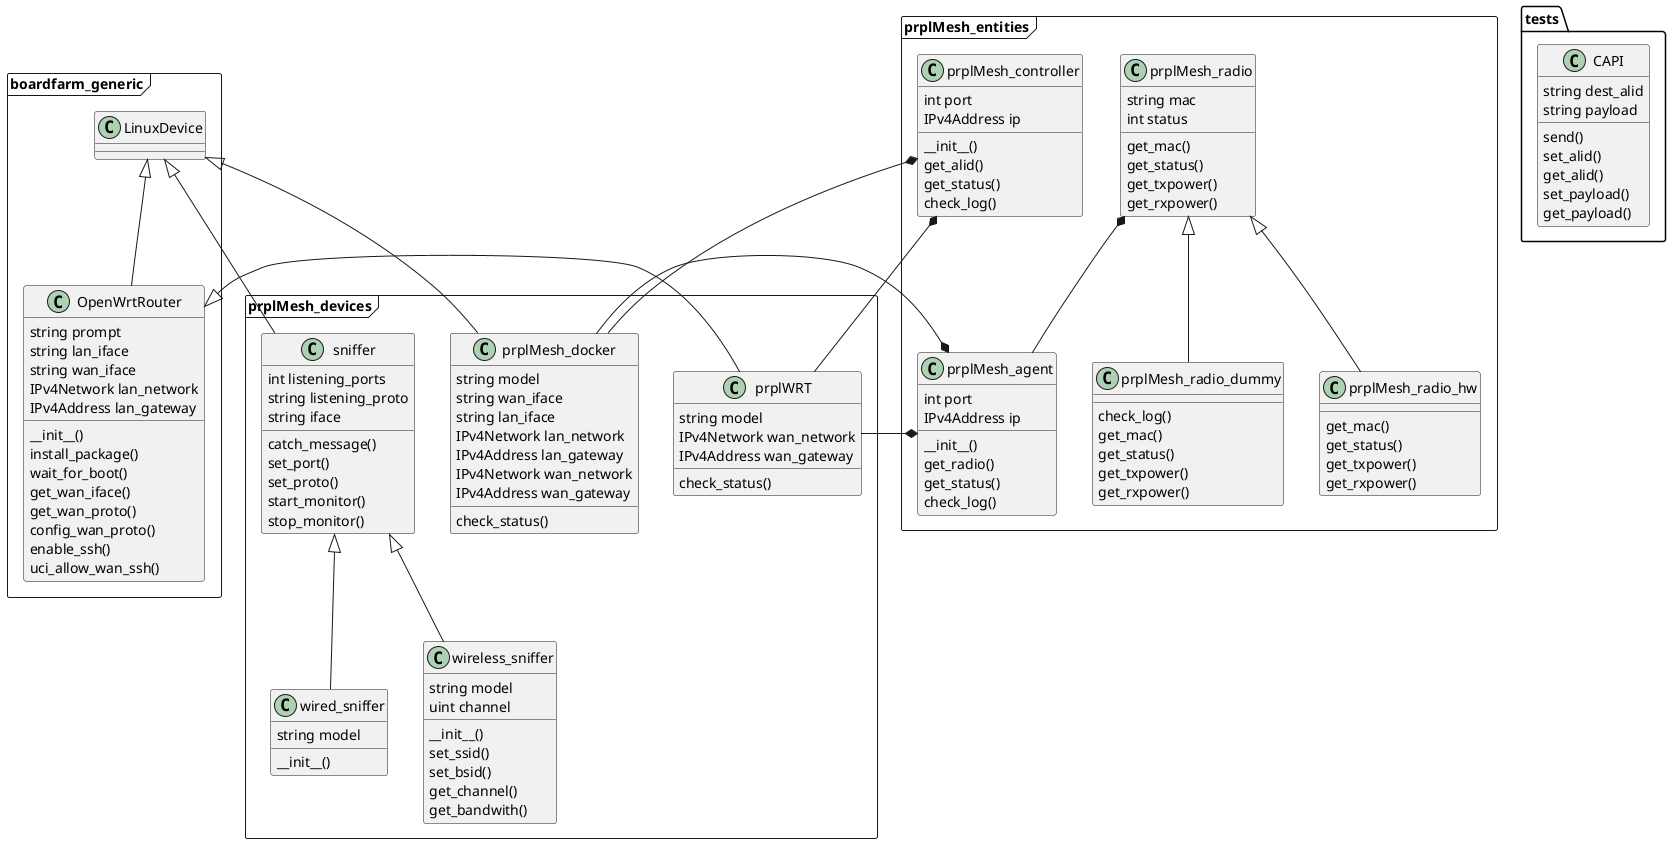 @startuml
package boardfarm_generic <<Frame>> {

    class LinuxDevice {
    }

    class OpenWrtRouter {
        string prompt
        string lan_iface
        string wan_iface
        IPv4Network lan_network
        IPv4Address lan_gateway

        __init__()
        install_package()
        wait_for_boot()
        get_wan_iface()
        get_wan_proto()
        config_wan_proto()
        enable_ssh()
        uci_allow_wan_ssh()
    }
}

package prplMesh_devices <<Frame>> {

    class prplWRT {
        string model
        IPv4Network wan_network
        IPv4Address wan_gateway

        check_status()
    }

    class prplMesh_docker {
        string model
        string wan_iface
        string lan_iface
        IPv4Network lan_network
        IPv4Address lan_gateway
        IPv4Network wan_network
        IPv4Address wan_gateway

        check_status()
    }

    class sniffer {
        int listening_ports
        string listening_proto
        string iface

        catch_message()
        set_port()
        set_proto()
        start_monitor()
        stop_monitor()
    }

    class wired_sniffer {
        string model

        __init__()
    }

    class wireless_sniffer {
        string model
        uint channel

        __init__()
        set_ssid()
        set_bsid()
        get_channel()
        get_bandwith()
    }
}

package prplMesh_entities <<Frame>> {

    class prplMesh_agent {
        int port
        IPv4Address ip

        __init__()
        get_radio()
        get_status()
        check_log()
    }

    class prplMesh_radio {
        string mac
        int status

        get_mac()
        get_status()
        get_txpower()
        get_rxpower()
    }

    class prplMesh_radio_dummy {

        check_log()
        get_mac()
        get_status()
        get_txpower()
        get_rxpower()
    }

    class prplMesh_radio_hw {

        get_mac()
        get_status()
        get_txpower()
        get_rxpower()
    }

    class prplMesh_controller {
        int port
        IPv4Address ip

        __init__()
        get_alid()
        get_status()
        check_log()
    }
}

package tests {

    class CAPI {
        string dest_alid
        string payload

        send()
        set_alid()
        get_alid()
        set_payload()
        get_payload()
    }
}

prplMesh_docker --* prplMesh_controller
prplMesh_docker --* prplMesh_agent
prplMesh_docker --|> LinuxDevice
OpenWrtRouter <|-- prplWRT
prplMesh_controller *-- prplWRT
prplMesh_agent *-- prplWRT
prplMesh_radio *-- prplMesh_agent
LinuxDevice <|-- OpenWrtRouter
LinuxDevice <|-- sniffer
sniffer <|-- wired_sniffer
sniffer <|-- wireless_sniffer
prplMesh_radio <|-- prplMesh_radio_hw
prplMesh_radio <|-- prplMesh_radio_dummy

@enduml
